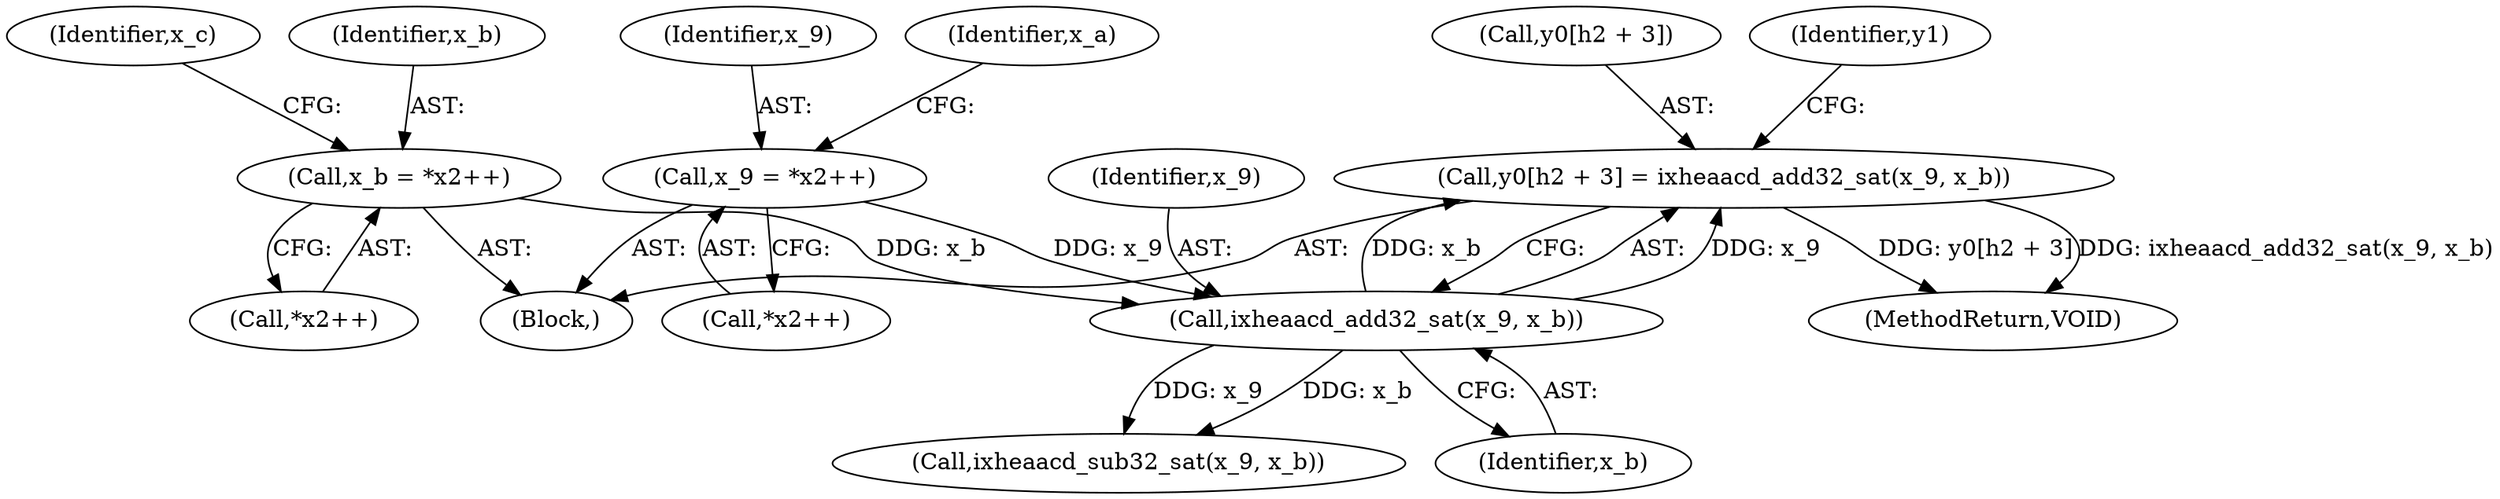 digraph "0_Android_04e8cd58f075bec5892e369c8deebca9c67e855c@array" {
"1000364" [label="(Call,y0[h2 + 3] = ixheaacd_add32_sat(x_9, x_b))"];
"1000370" [label="(Call,ixheaacd_add32_sat(x_9, x_b))"];
"1000320" [label="(Call,x_9 = *x2++)"];
"1000330" [label="(Call,x_b = *x2++)"];
"1000365" [label="(Call,y0[h2 + 3])"];
"1000332" [label="(Call,*x2++)"];
"1000336" [label="(Identifier,x_c)"];
"1000320" [label="(Call,x_9 = *x2++)"];
"1000321" [label="(Identifier,x_9)"];
"1000322" [label="(Call,*x2++)"];
"1000371" [label="(Identifier,x_9)"];
"1000364" [label="(Call,y0[h2 + 3] = ixheaacd_add32_sat(x_9, x_b))"];
"1000326" [label="(Identifier,x_a)"];
"1000441" [label="(MethodReturn,VOID)"];
"1000330" [label="(Call,x_b = *x2++)"];
"1000370" [label="(Call,ixheaacd_add32_sat(x_9, x_b))"];
"1000331" [label="(Identifier,x_b)"];
"1000406" [label="(Call,ixheaacd_sub32_sat(x_9, x_b))"];
"1000372" [label="(Identifier,x_b)"];
"1000375" [label="(Identifier,y1)"];
"1000203" [label="(Block,)"];
"1000364" -> "1000203"  [label="AST: "];
"1000364" -> "1000370"  [label="CFG: "];
"1000365" -> "1000364"  [label="AST: "];
"1000370" -> "1000364"  [label="AST: "];
"1000375" -> "1000364"  [label="CFG: "];
"1000364" -> "1000441"  [label="DDG: y0[h2 + 3]"];
"1000364" -> "1000441"  [label="DDG: ixheaacd_add32_sat(x_9, x_b)"];
"1000370" -> "1000364"  [label="DDG: x_9"];
"1000370" -> "1000364"  [label="DDG: x_b"];
"1000370" -> "1000372"  [label="CFG: "];
"1000371" -> "1000370"  [label="AST: "];
"1000372" -> "1000370"  [label="AST: "];
"1000320" -> "1000370"  [label="DDG: x_9"];
"1000330" -> "1000370"  [label="DDG: x_b"];
"1000370" -> "1000406"  [label="DDG: x_9"];
"1000370" -> "1000406"  [label="DDG: x_b"];
"1000320" -> "1000203"  [label="AST: "];
"1000320" -> "1000322"  [label="CFG: "];
"1000321" -> "1000320"  [label="AST: "];
"1000322" -> "1000320"  [label="AST: "];
"1000326" -> "1000320"  [label="CFG: "];
"1000330" -> "1000203"  [label="AST: "];
"1000330" -> "1000332"  [label="CFG: "];
"1000331" -> "1000330"  [label="AST: "];
"1000332" -> "1000330"  [label="AST: "];
"1000336" -> "1000330"  [label="CFG: "];
}
